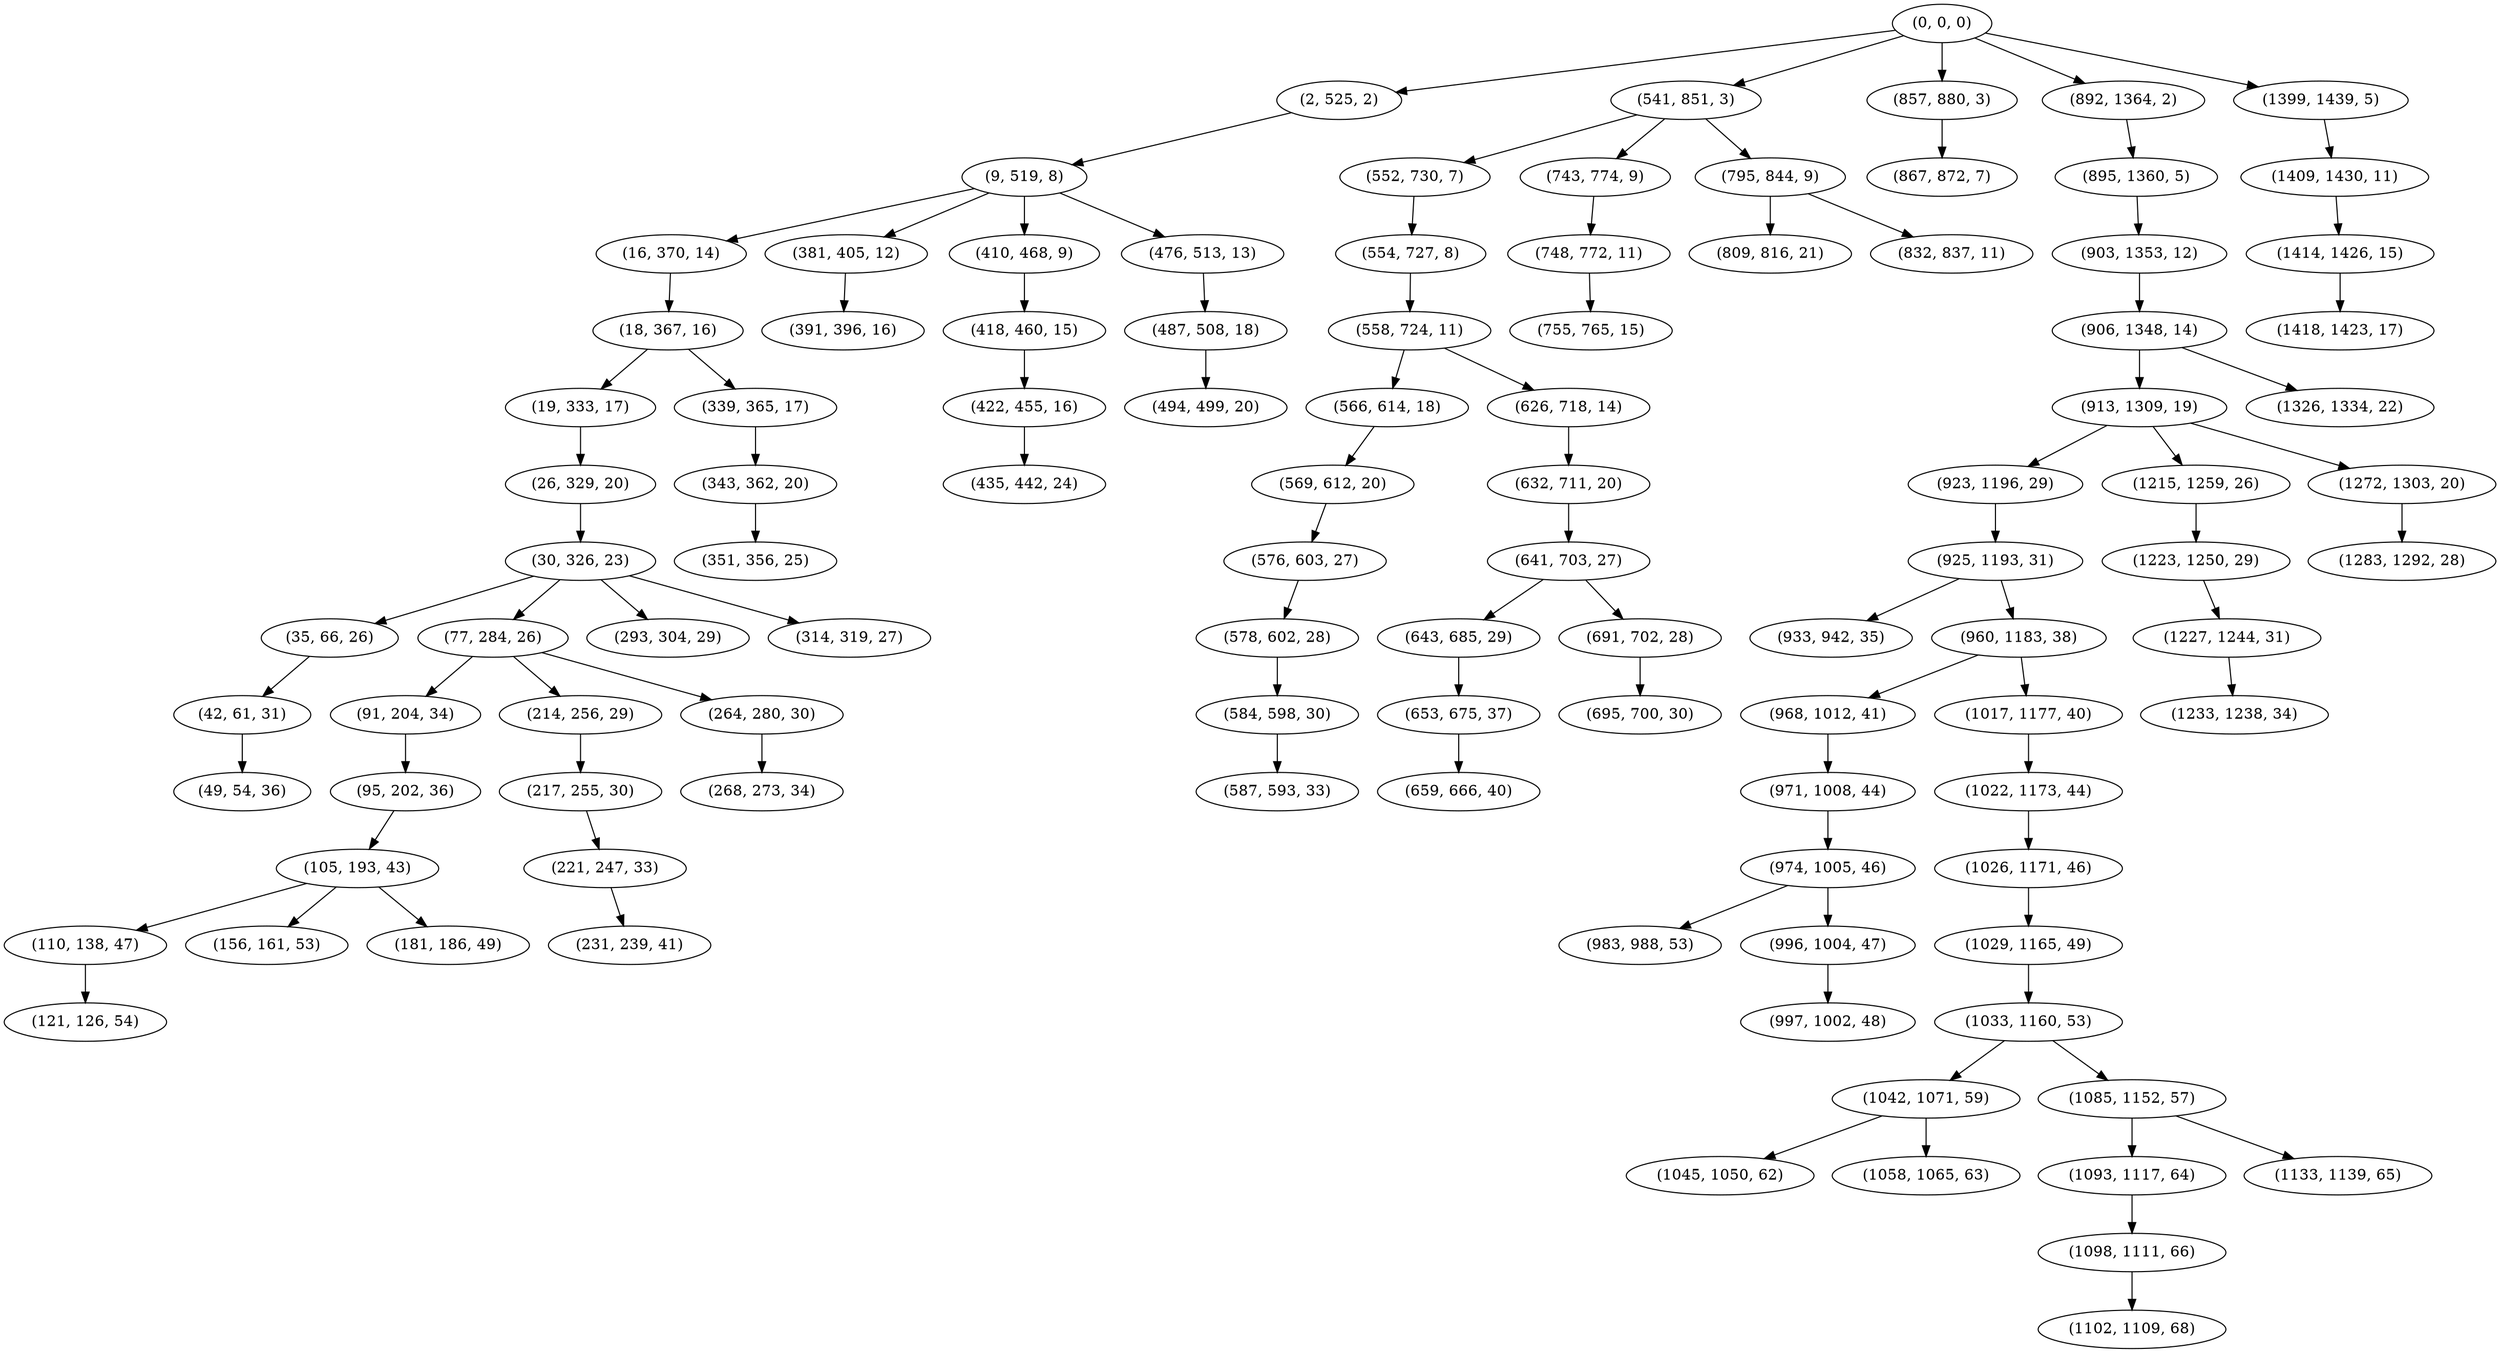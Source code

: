 digraph tree {
    "(0, 0, 0)";
    "(2, 525, 2)";
    "(9, 519, 8)";
    "(16, 370, 14)";
    "(18, 367, 16)";
    "(19, 333, 17)";
    "(26, 329, 20)";
    "(30, 326, 23)";
    "(35, 66, 26)";
    "(42, 61, 31)";
    "(49, 54, 36)";
    "(77, 284, 26)";
    "(91, 204, 34)";
    "(95, 202, 36)";
    "(105, 193, 43)";
    "(110, 138, 47)";
    "(121, 126, 54)";
    "(156, 161, 53)";
    "(181, 186, 49)";
    "(214, 256, 29)";
    "(217, 255, 30)";
    "(221, 247, 33)";
    "(231, 239, 41)";
    "(264, 280, 30)";
    "(268, 273, 34)";
    "(293, 304, 29)";
    "(314, 319, 27)";
    "(339, 365, 17)";
    "(343, 362, 20)";
    "(351, 356, 25)";
    "(381, 405, 12)";
    "(391, 396, 16)";
    "(410, 468, 9)";
    "(418, 460, 15)";
    "(422, 455, 16)";
    "(435, 442, 24)";
    "(476, 513, 13)";
    "(487, 508, 18)";
    "(494, 499, 20)";
    "(541, 851, 3)";
    "(552, 730, 7)";
    "(554, 727, 8)";
    "(558, 724, 11)";
    "(566, 614, 18)";
    "(569, 612, 20)";
    "(576, 603, 27)";
    "(578, 602, 28)";
    "(584, 598, 30)";
    "(587, 593, 33)";
    "(626, 718, 14)";
    "(632, 711, 20)";
    "(641, 703, 27)";
    "(643, 685, 29)";
    "(653, 675, 37)";
    "(659, 666, 40)";
    "(691, 702, 28)";
    "(695, 700, 30)";
    "(743, 774, 9)";
    "(748, 772, 11)";
    "(755, 765, 15)";
    "(795, 844, 9)";
    "(809, 816, 21)";
    "(832, 837, 11)";
    "(857, 880, 3)";
    "(867, 872, 7)";
    "(892, 1364, 2)";
    "(895, 1360, 5)";
    "(903, 1353, 12)";
    "(906, 1348, 14)";
    "(913, 1309, 19)";
    "(923, 1196, 29)";
    "(925, 1193, 31)";
    "(933, 942, 35)";
    "(960, 1183, 38)";
    "(968, 1012, 41)";
    "(971, 1008, 44)";
    "(974, 1005, 46)";
    "(983, 988, 53)";
    "(996, 1004, 47)";
    "(997, 1002, 48)";
    "(1017, 1177, 40)";
    "(1022, 1173, 44)";
    "(1026, 1171, 46)";
    "(1029, 1165, 49)";
    "(1033, 1160, 53)";
    "(1042, 1071, 59)";
    "(1045, 1050, 62)";
    "(1058, 1065, 63)";
    "(1085, 1152, 57)";
    "(1093, 1117, 64)";
    "(1098, 1111, 66)";
    "(1102, 1109, 68)";
    "(1133, 1139, 65)";
    "(1215, 1259, 26)";
    "(1223, 1250, 29)";
    "(1227, 1244, 31)";
    "(1233, 1238, 34)";
    "(1272, 1303, 20)";
    "(1283, 1292, 28)";
    "(1326, 1334, 22)";
    "(1399, 1439, 5)";
    "(1409, 1430, 11)";
    "(1414, 1426, 15)";
    "(1418, 1423, 17)";
    "(0, 0, 0)" -> "(2, 525, 2)";
    "(0, 0, 0)" -> "(541, 851, 3)";
    "(0, 0, 0)" -> "(857, 880, 3)";
    "(0, 0, 0)" -> "(892, 1364, 2)";
    "(0, 0, 0)" -> "(1399, 1439, 5)";
    "(2, 525, 2)" -> "(9, 519, 8)";
    "(9, 519, 8)" -> "(16, 370, 14)";
    "(9, 519, 8)" -> "(381, 405, 12)";
    "(9, 519, 8)" -> "(410, 468, 9)";
    "(9, 519, 8)" -> "(476, 513, 13)";
    "(16, 370, 14)" -> "(18, 367, 16)";
    "(18, 367, 16)" -> "(19, 333, 17)";
    "(18, 367, 16)" -> "(339, 365, 17)";
    "(19, 333, 17)" -> "(26, 329, 20)";
    "(26, 329, 20)" -> "(30, 326, 23)";
    "(30, 326, 23)" -> "(35, 66, 26)";
    "(30, 326, 23)" -> "(77, 284, 26)";
    "(30, 326, 23)" -> "(293, 304, 29)";
    "(30, 326, 23)" -> "(314, 319, 27)";
    "(35, 66, 26)" -> "(42, 61, 31)";
    "(42, 61, 31)" -> "(49, 54, 36)";
    "(77, 284, 26)" -> "(91, 204, 34)";
    "(77, 284, 26)" -> "(214, 256, 29)";
    "(77, 284, 26)" -> "(264, 280, 30)";
    "(91, 204, 34)" -> "(95, 202, 36)";
    "(95, 202, 36)" -> "(105, 193, 43)";
    "(105, 193, 43)" -> "(110, 138, 47)";
    "(105, 193, 43)" -> "(156, 161, 53)";
    "(105, 193, 43)" -> "(181, 186, 49)";
    "(110, 138, 47)" -> "(121, 126, 54)";
    "(214, 256, 29)" -> "(217, 255, 30)";
    "(217, 255, 30)" -> "(221, 247, 33)";
    "(221, 247, 33)" -> "(231, 239, 41)";
    "(264, 280, 30)" -> "(268, 273, 34)";
    "(339, 365, 17)" -> "(343, 362, 20)";
    "(343, 362, 20)" -> "(351, 356, 25)";
    "(381, 405, 12)" -> "(391, 396, 16)";
    "(410, 468, 9)" -> "(418, 460, 15)";
    "(418, 460, 15)" -> "(422, 455, 16)";
    "(422, 455, 16)" -> "(435, 442, 24)";
    "(476, 513, 13)" -> "(487, 508, 18)";
    "(487, 508, 18)" -> "(494, 499, 20)";
    "(541, 851, 3)" -> "(552, 730, 7)";
    "(541, 851, 3)" -> "(743, 774, 9)";
    "(541, 851, 3)" -> "(795, 844, 9)";
    "(552, 730, 7)" -> "(554, 727, 8)";
    "(554, 727, 8)" -> "(558, 724, 11)";
    "(558, 724, 11)" -> "(566, 614, 18)";
    "(558, 724, 11)" -> "(626, 718, 14)";
    "(566, 614, 18)" -> "(569, 612, 20)";
    "(569, 612, 20)" -> "(576, 603, 27)";
    "(576, 603, 27)" -> "(578, 602, 28)";
    "(578, 602, 28)" -> "(584, 598, 30)";
    "(584, 598, 30)" -> "(587, 593, 33)";
    "(626, 718, 14)" -> "(632, 711, 20)";
    "(632, 711, 20)" -> "(641, 703, 27)";
    "(641, 703, 27)" -> "(643, 685, 29)";
    "(641, 703, 27)" -> "(691, 702, 28)";
    "(643, 685, 29)" -> "(653, 675, 37)";
    "(653, 675, 37)" -> "(659, 666, 40)";
    "(691, 702, 28)" -> "(695, 700, 30)";
    "(743, 774, 9)" -> "(748, 772, 11)";
    "(748, 772, 11)" -> "(755, 765, 15)";
    "(795, 844, 9)" -> "(809, 816, 21)";
    "(795, 844, 9)" -> "(832, 837, 11)";
    "(857, 880, 3)" -> "(867, 872, 7)";
    "(892, 1364, 2)" -> "(895, 1360, 5)";
    "(895, 1360, 5)" -> "(903, 1353, 12)";
    "(903, 1353, 12)" -> "(906, 1348, 14)";
    "(906, 1348, 14)" -> "(913, 1309, 19)";
    "(906, 1348, 14)" -> "(1326, 1334, 22)";
    "(913, 1309, 19)" -> "(923, 1196, 29)";
    "(913, 1309, 19)" -> "(1215, 1259, 26)";
    "(913, 1309, 19)" -> "(1272, 1303, 20)";
    "(923, 1196, 29)" -> "(925, 1193, 31)";
    "(925, 1193, 31)" -> "(933, 942, 35)";
    "(925, 1193, 31)" -> "(960, 1183, 38)";
    "(960, 1183, 38)" -> "(968, 1012, 41)";
    "(960, 1183, 38)" -> "(1017, 1177, 40)";
    "(968, 1012, 41)" -> "(971, 1008, 44)";
    "(971, 1008, 44)" -> "(974, 1005, 46)";
    "(974, 1005, 46)" -> "(983, 988, 53)";
    "(974, 1005, 46)" -> "(996, 1004, 47)";
    "(996, 1004, 47)" -> "(997, 1002, 48)";
    "(1017, 1177, 40)" -> "(1022, 1173, 44)";
    "(1022, 1173, 44)" -> "(1026, 1171, 46)";
    "(1026, 1171, 46)" -> "(1029, 1165, 49)";
    "(1029, 1165, 49)" -> "(1033, 1160, 53)";
    "(1033, 1160, 53)" -> "(1042, 1071, 59)";
    "(1033, 1160, 53)" -> "(1085, 1152, 57)";
    "(1042, 1071, 59)" -> "(1045, 1050, 62)";
    "(1042, 1071, 59)" -> "(1058, 1065, 63)";
    "(1085, 1152, 57)" -> "(1093, 1117, 64)";
    "(1085, 1152, 57)" -> "(1133, 1139, 65)";
    "(1093, 1117, 64)" -> "(1098, 1111, 66)";
    "(1098, 1111, 66)" -> "(1102, 1109, 68)";
    "(1215, 1259, 26)" -> "(1223, 1250, 29)";
    "(1223, 1250, 29)" -> "(1227, 1244, 31)";
    "(1227, 1244, 31)" -> "(1233, 1238, 34)";
    "(1272, 1303, 20)" -> "(1283, 1292, 28)";
    "(1399, 1439, 5)" -> "(1409, 1430, 11)";
    "(1409, 1430, 11)" -> "(1414, 1426, 15)";
    "(1414, 1426, 15)" -> "(1418, 1423, 17)";
}
